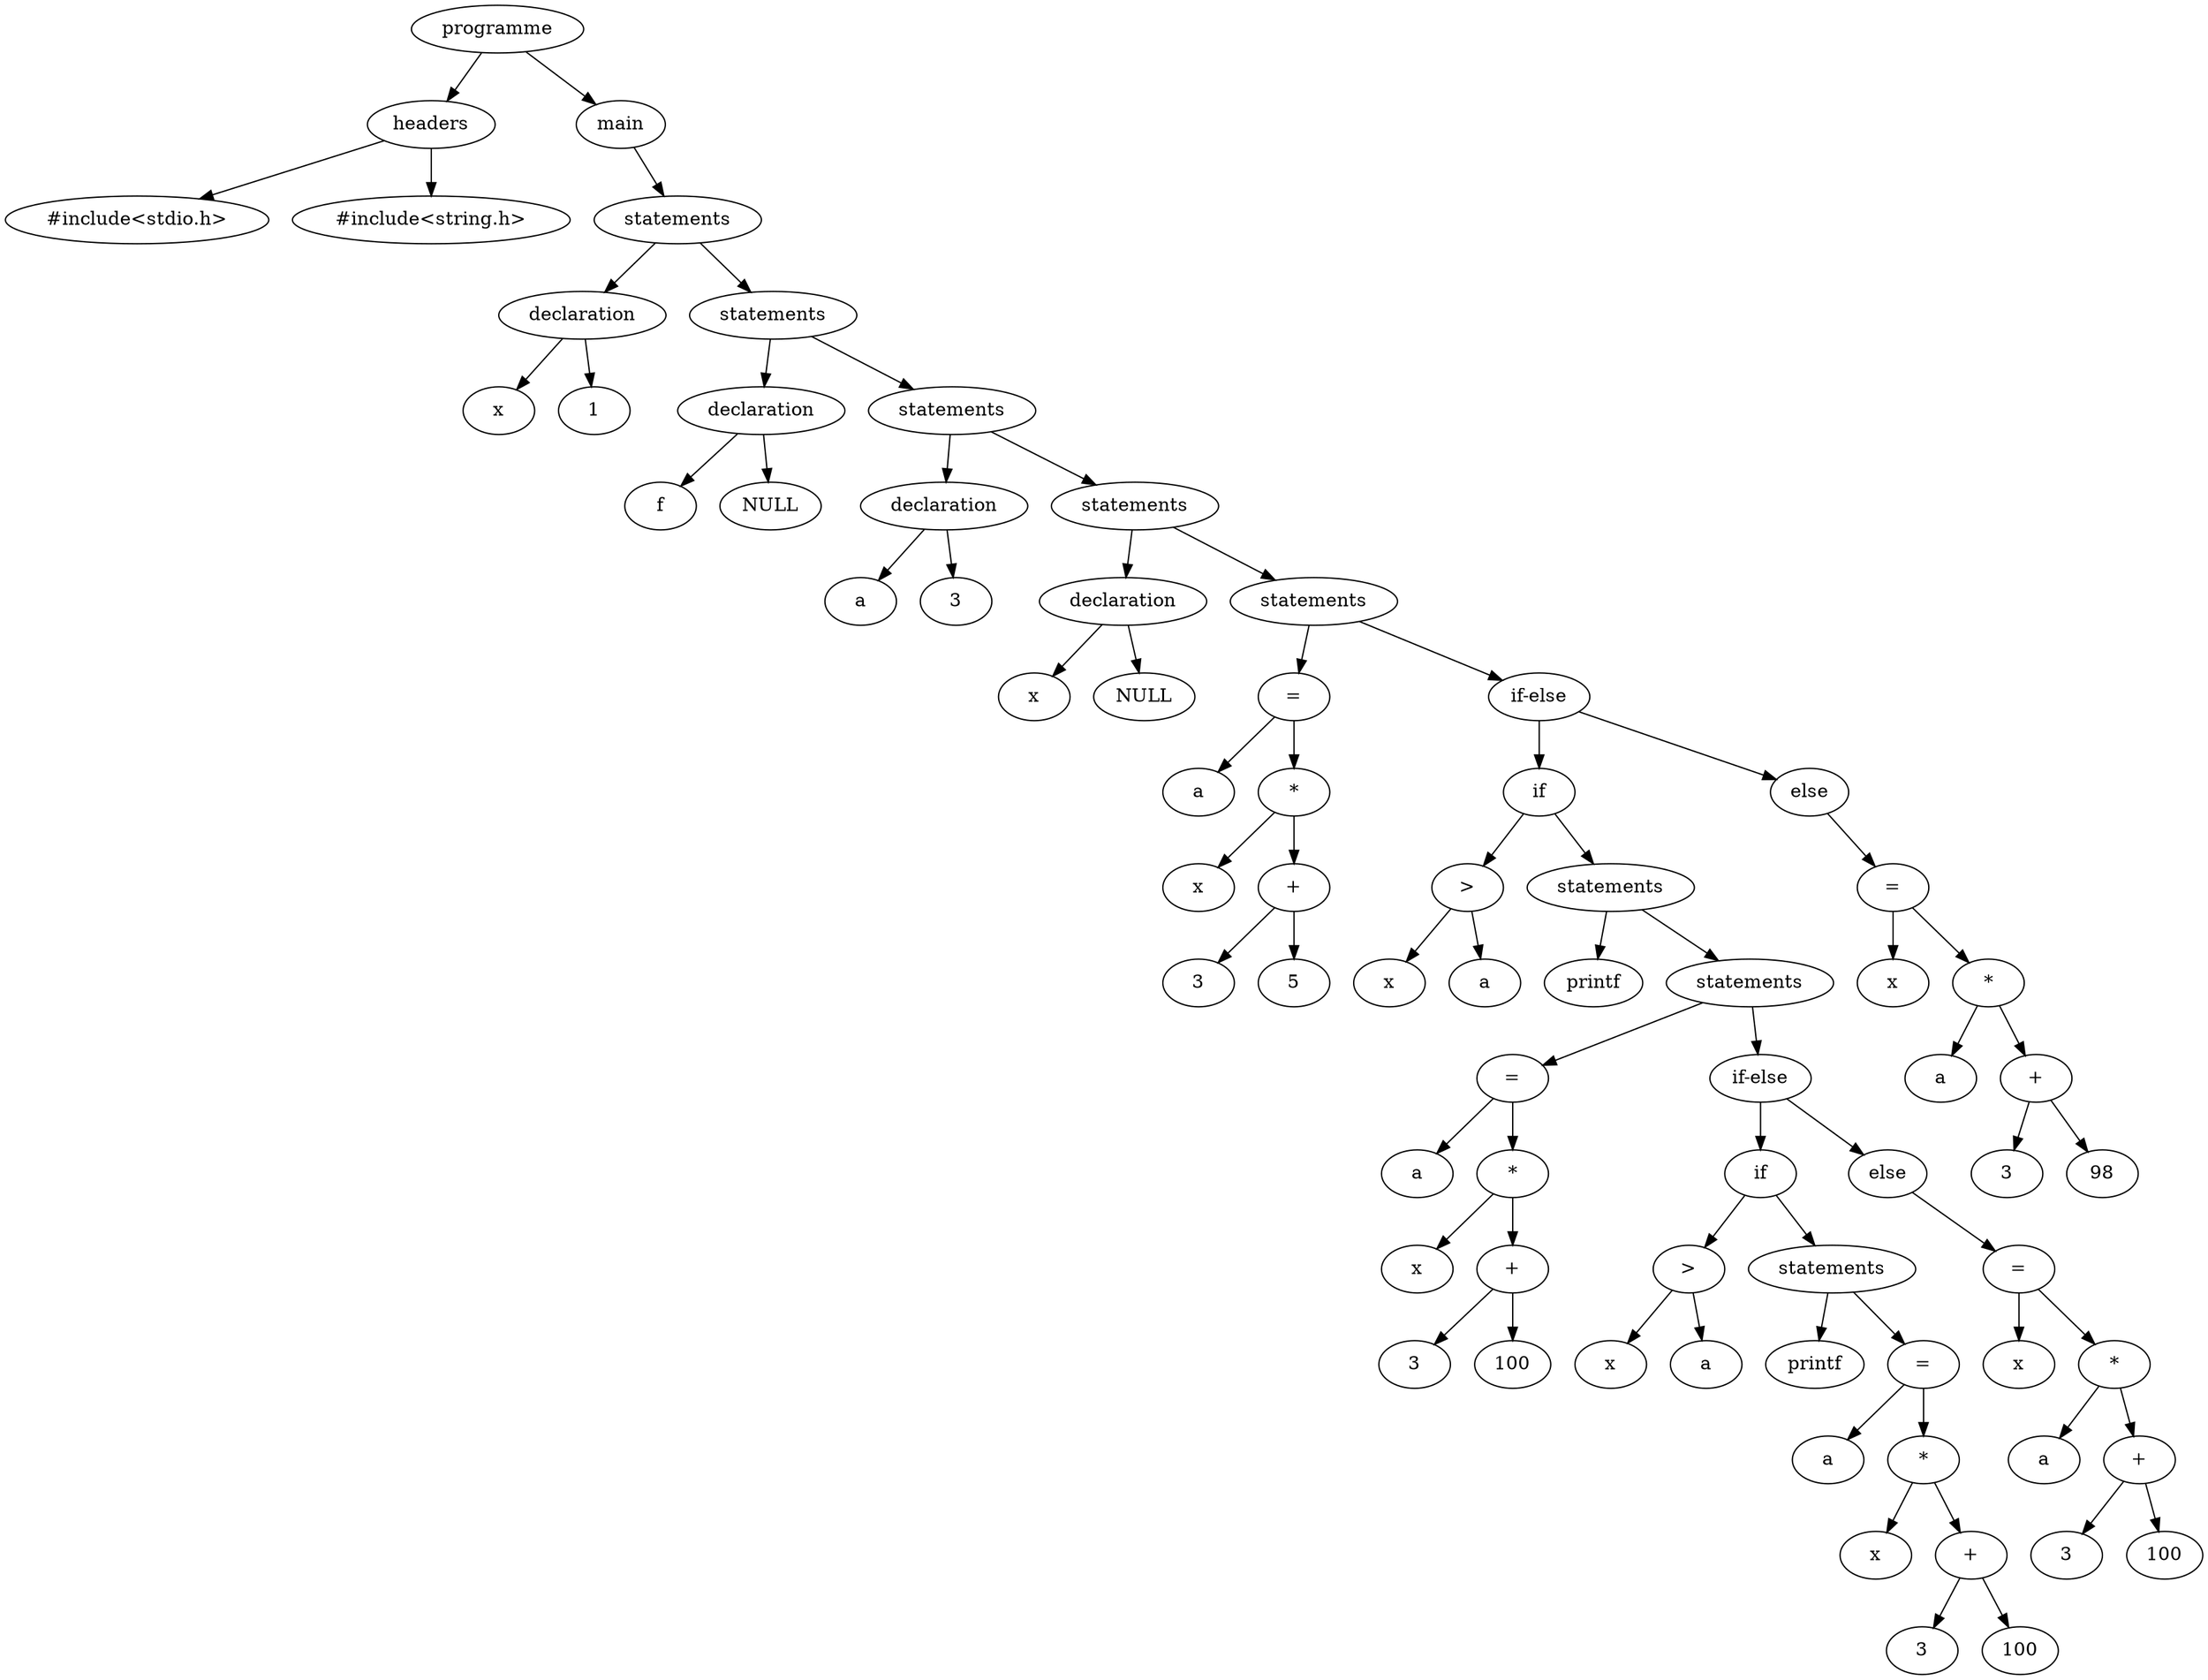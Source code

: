 digraph mon_programme {

node1 [label="programme" shape=ellipse ];
node2 [label="headers" shape=ellipse ];
node3 [label="#include<stdio.h>" shape=ellipse ];
node4 [label="#include<string.h>" shape=ellipse ];
node5 [label="main" shape=ellipse ];
node6 [label="statements" shape=ellipse ];
node7 [label="declaration" shape=ellipse ];
node8 [label="x" shape=ellipse ];
node9 [label="1" shape=ellipse ];
node10 [label="statements" shape=ellipse ];
node11 [label="declaration" shape=ellipse ];
node12 [label="f" shape=ellipse ];
node13 [label="NULL" shape=ellipse ];
node14 [label="statements" shape=ellipse ];
node15 [label="declaration" shape=ellipse ];
node16 [label="a" shape=ellipse ];
node17 [label="3" shape=ellipse ];
node18 [label="statements" shape=ellipse ];
node19 [label="declaration" shape=ellipse ];
node20 [label="x" shape=ellipse ];
node21 [label="NULL" shape=ellipse ];
node22 [label="statements" shape=ellipse ];
node23 [label="=" shape=ellipse ];
node24 [label="a" shape=ellipse ];
node25 [label="*" shape=ellipse ];
node26 [label="x" shape=ellipse ];
node27 [label="+" shape=ellipse ];
node28 [label="3" shape=ellipse ];
node29 [label="5" shape=ellipse ];
node30 [label="if-else" shape=ellipse ];
node31 [label="if" shape=ellipse ];
node32 [label=">" shape=ellipse ];
node33 [label="x" shape=ellipse ];
node34 [label="a" shape=ellipse ];
node35 [label="statements" shape=ellipse ];
node36 [label="printf" shape=ellipse ];
node37 [label="statements" shape=ellipse ];
node38 [label="=" shape=ellipse ];
node39 [label="a" shape=ellipse ];
node40 [label="*" shape=ellipse ];
node41 [label="x" shape=ellipse ];
node42 [label="+" shape=ellipse ];
node43 [label="3" shape=ellipse ];
node44 [label="100" shape=ellipse ];
node45 [label="if-else" shape=ellipse ];
node46 [label="if" shape=ellipse ];
node47 [label=">" shape=ellipse ];
node48 [label="x" shape=ellipse ];
node49 [label="a" shape=ellipse ];
node50 [label="statements" shape=ellipse ];
node51 [label="printf" shape=ellipse ];
node52 [label="=" shape=ellipse ];
node53 [label="a" shape=ellipse ];
node54 [label="*" shape=ellipse ];
node55 [label="x" shape=ellipse ];
node56 [label="+" shape=ellipse ];
node57 [label="3" shape=ellipse ];
node58 [label="100" shape=ellipse ];
node59 [label="else" shape=ellipse ];
node60 [label="=" shape=ellipse ];
node61 [label="x" shape=ellipse ];
node62 [label="*" shape=ellipse ];
node63 [label="a" shape=ellipse ];
node64 [label="+" shape=ellipse ];
node65 [label="3" shape=ellipse ];
node66 [label="100" shape=ellipse ];
node67 [label="else" shape=ellipse ];
node68 [label="=" shape=ellipse ];
node69 [label="x" shape=ellipse ];
node70 [label="*" shape=ellipse ];
node71 [label="a" shape=ellipse ];
node72 [label="+" shape=ellipse ];
node73 [label="3" shape=ellipse ];
node74 [label="98" shape=ellipse ];
node2->node3;
node2->node4;
node7->node8;
node7->node9;
node11->node12;
node11->node13;
node15->node16;
node15->node17;
node19->node20;
node19->node21;
node27->node28;
node27->node29;
node25->node26;
node25->node27;
node23->node24;
node23->node25;
node32->node33;
node32->node34;
node42->node43;
node42->node44;
node40->node41;
node40->node42;
node38->node39;
node38->node40;
node47->node48;
node47->node49;
node56->node57;
node56->node58;
node54->node55;
node54->node56;
node52->node53;
node52->node54;
node50->node51;
node50->node52;
node46->node47;
node46->node50;
node64->node65;
node64->node66;
node62->node63;
node62->node64;
node60->node61;
node60->node62;
node59->node60;
node45->node46;
node45->node59;
node37->node38;
node37->node45;
node35->node36;
node35->node37;
node31->node32;
node31->node35;
node72->node73;
node72->node74;
node70->node71;
node70->node72;
node68->node69;
node68->node70;
node67->node68;
node30->node31;
node30->node67;
node22->node23;
node22->node30;
node18->node19;
node18->node22;
node14->node15;
node14->node18;
node10->node11;
node10->node14;
node6->node7;
node6->node10;
node5->node6;
node1->node2;
node1->node5;
}